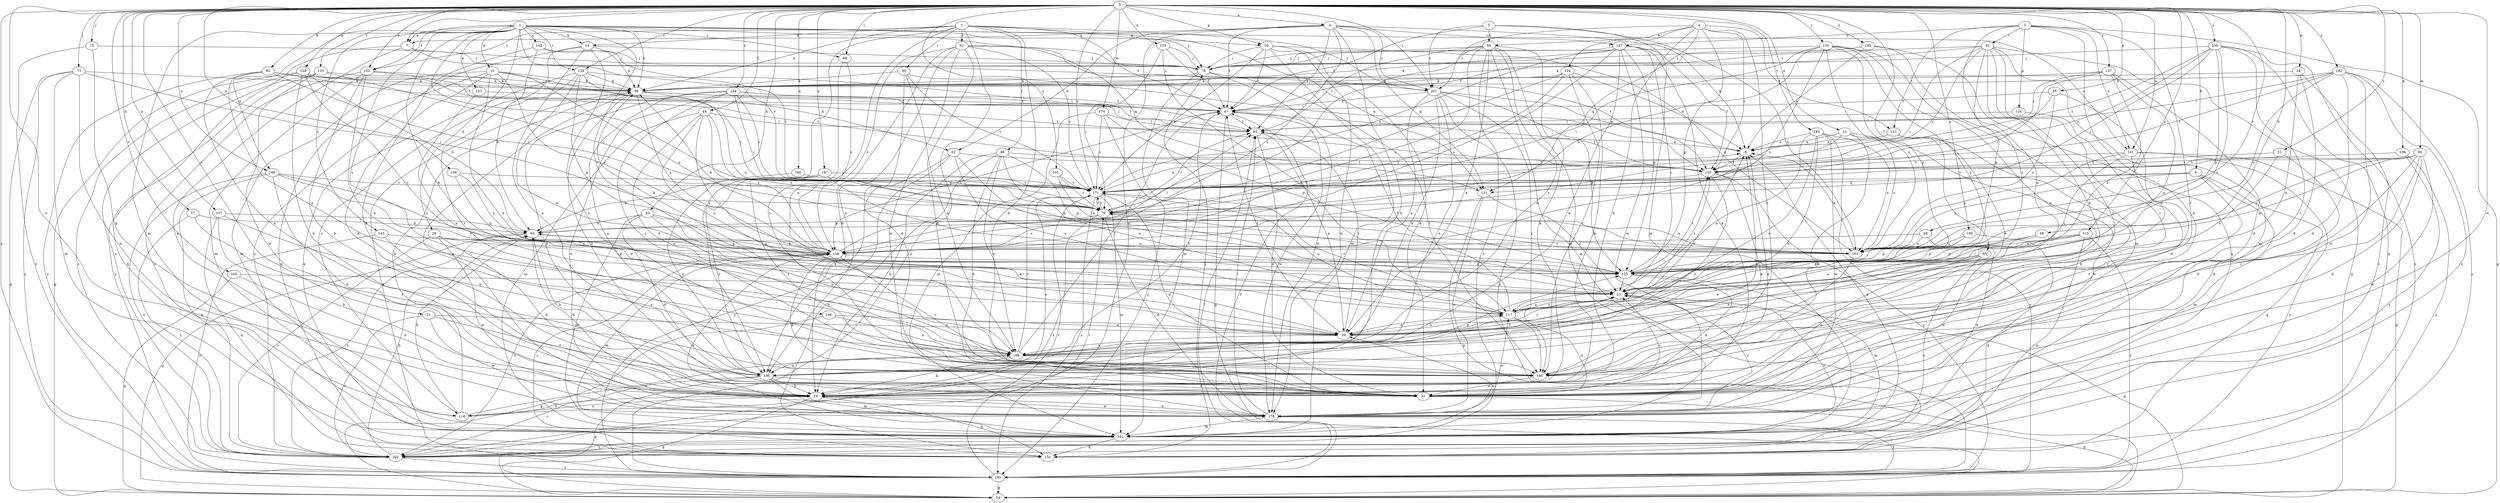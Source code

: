 strict digraph  {
0;
1;
2;
3;
4;
5;
6;
7;
8;
9;
10;
14;
16;
21;
22;
23;
28;
29;
31;
33;
35;
39;
44;
45;
47;
50;
54;
57;
58;
60;
62;
63;
68;
69;
70;
73;
75;
78;
82;
83;
86;
88;
90;
91;
92;
93;
99;
101;
104;
105;
106;
107;
108;
109;
115;
116;
117;
123;
124;
125;
131;
132;
133;
134;
137;
138;
140;
143;
145;
146;
147;
148;
149;
150;
152;
153;
154;
155;
158;
161;
163;
165;
171;
174;
178;
180;
182;
185;
186;
187;
191;
195;
199;
200;
201;
202;
0 -> 6  [label=a];
0 -> 7  [label=a];
0 -> 9  [label=b];
0 -> 21  [label=c];
0 -> 22  [label=c];
0 -> 28  [label=d];
0 -> 33  [label=e];
0 -> 35  [label=e];
0 -> 44  [label=f];
0 -> 45  [label=f];
0 -> 50  [label=g];
0 -> 57  [label=h];
0 -> 58  [label=h];
0 -> 68  [label=i];
0 -> 69  [label=i];
0 -> 73  [label=j];
0 -> 75  [label=j];
0 -> 82  [label=k];
0 -> 83  [label=k];
0 -> 99  [label=m];
0 -> 104  [label=n];
0 -> 105  [label=n];
0 -> 106  [label=n];
0 -> 107  [label=n];
0 -> 108  [label=n];
0 -> 115  [label=o];
0 -> 116  [label=o];
0 -> 133  [label=r];
0 -> 134  [label=r];
0 -> 137  [label=r];
0 -> 138  [label=r];
0 -> 149  [label=t];
0 -> 150  [label=t];
0 -> 152  [label=t];
0 -> 158  [label=u];
0 -> 161  [label=u];
0 -> 165  [label=v];
0 -> 171  [label=v];
0 -> 174  [label=w];
0 -> 178  [label=w];
0 -> 180  [label=x];
0 -> 182  [label=x];
0 -> 185  [label=x];
0 -> 187  [label=y];
0 -> 191  [label=y];
0 -> 195  [label=y];
0 -> 199  [label=z];
0 -> 200  [label=z];
0 -> 201  [label=z];
1 -> 7  [label=a];
1 -> 10  [label=b];
1 -> 14  [label=b];
1 -> 23  [label=c];
1 -> 29  [label=d];
1 -> 39  [label=e];
1 -> 50  [label=g];
1 -> 69  [label=i];
1 -> 70  [label=i];
1 -> 78  [label=j];
1 -> 86  [label=k];
1 -> 101  [label=m];
1 -> 108  [label=n];
1 -> 123  [label=p];
1 -> 131  [label=q];
1 -> 138  [label=r];
1 -> 143  [label=s];
1 -> 145  [label=s];
1 -> 146  [label=s];
1 -> 152  [label=t];
1 -> 161  [label=u];
1 -> 171  [label=v];
2 -> 14  [label=b];
2 -> 31  [label=d];
2 -> 47  [label=f];
2 -> 86  [label=k];
2 -> 88  [label=l];
2 -> 90  [label=l];
2 -> 91  [label=l];
2 -> 109  [label=n];
2 -> 131  [label=q];
2 -> 152  [label=t];
2 -> 186  [label=x];
2 -> 195  [label=y];
2 -> 201  [label=z];
3 -> 31  [label=d];
3 -> 39  [label=e];
3 -> 54  [label=g];
3 -> 92  [label=l];
3 -> 124  [label=p];
3 -> 140  [label=r];
3 -> 147  [label=s];
3 -> 153  [label=t];
3 -> 161  [label=u];
4 -> 16  [label=b];
4 -> 60  [label=h];
4 -> 125  [label=p];
4 -> 131  [label=q];
4 -> 140  [label=r];
4 -> 153  [label=t];
4 -> 154  [label=t];
4 -> 155  [label=t];
4 -> 201  [label=z];
5 -> 47  [label=f];
5 -> 60  [label=h];
5 -> 101  [label=m];
5 -> 163  [label=u];
5 -> 201  [label=z];
6 -> 7  [label=a];
6 -> 8  [label=a];
6 -> 16  [label=b];
6 -> 47  [label=f];
6 -> 62  [label=h];
6 -> 93  [label=l];
6 -> 116  [label=o];
6 -> 131  [label=q];
6 -> 147  [label=s];
6 -> 148  [label=s];
6 -> 201  [label=z];
7 -> 78  [label=j];
7 -> 116  [label=o];
7 -> 201  [label=z];
7 -> 202  [label=z];
8 -> 155  [label=t];
9 -> 101  [label=m];
9 -> 131  [label=q];
9 -> 132  [label=q];
9 -> 140  [label=r];
9 -> 163  [label=u];
9 -> 171  [label=v];
10 -> 31  [label=d];
10 -> 62  [label=h];
10 -> 86  [label=k];
10 -> 101  [label=m];
10 -> 109  [label=n];
10 -> 132  [label=q];
10 -> 148  [label=s];
10 -> 163  [label=u];
14 -> 78  [label=j];
14 -> 86  [label=k];
14 -> 116  [label=o];
14 -> 140  [label=r];
14 -> 186  [label=x];
14 -> 202  [label=z];
16 -> 8  [label=a];
16 -> 23  [label=c];
16 -> 54  [label=g];
16 -> 63  [label=h];
16 -> 116  [label=o];
16 -> 132  [label=q];
16 -> 171  [label=v];
16 -> 178  [label=w];
21 -> 39  [label=e];
21 -> 178  [label=w];
21 -> 186  [label=x];
21 -> 202  [label=z];
22 -> 23  [label=c];
22 -> 31  [label=d];
22 -> 155  [label=t];
23 -> 54  [label=g];
23 -> 86  [label=k];
23 -> 117  [label=o];
23 -> 155  [label=t];
28 -> 31  [label=d];
28 -> 86  [label=k];
28 -> 117  [label=o];
28 -> 202  [label=z];
29 -> 31  [label=d];
29 -> 125  [label=p];
29 -> 148  [label=s];
29 -> 178  [label=w];
29 -> 202  [label=z];
31 -> 54  [label=g];
33 -> 8  [label=a];
33 -> 16  [label=b];
33 -> 148  [label=s];
33 -> 163  [label=u];
33 -> 178  [label=w];
35 -> 47  [label=f];
35 -> 117  [label=o];
35 -> 163  [label=u];
35 -> 171  [label=v];
39 -> 8  [label=a];
39 -> 23  [label=c];
39 -> 47  [label=f];
39 -> 93  [label=l];
39 -> 109  [label=n];
39 -> 117  [label=o];
44 -> 23  [label=c];
44 -> 93  [label=l];
44 -> 101  [label=m];
44 -> 109  [label=n];
44 -> 117  [label=o];
44 -> 148  [label=s];
44 -> 163  [label=u];
45 -> 23  [label=c];
45 -> 31  [label=d];
45 -> 39  [label=e];
45 -> 109  [label=n];
45 -> 125  [label=p];
45 -> 202  [label=z];
47 -> 54  [label=g];
47 -> 93  [label=l];
47 -> 148  [label=s];
47 -> 155  [label=t];
47 -> 178  [label=w];
50 -> 31  [label=d];
50 -> 47  [label=f];
50 -> 78  [label=j];
50 -> 101  [label=m];
50 -> 163  [label=u];
50 -> 171  [label=v];
50 -> 178  [label=w];
57 -> 63  [label=h];
57 -> 140  [label=r];
57 -> 202  [label=z];
58 -> 125  [label=p];
58 -> 163  [label=u];
58 -> 178  [label=w];
60 -> 16  [label=b];
60 -> 39  [label=e];
60 -> 70  [label=i];
60 -> 78  [label=j];
60 -> 93  [label=l];
60 -> 101  [label=m];
60 -> 109  [label=n];
60 -> 132  [label=q];
60 -> 148  [label=s];
60 -> 202  [label=z];
62 -> 117  [label=o];
62 -> 125  [label=p];
62 -> 155  [label=t];
62 -> 186  [label=x];
62 -> 195  [label=y];
63 -> 54  [label=g];
63 -> 148  [label=s];
63 -> 163  [label=u];
63 -> 202  [label=z];
68 -> 148  [label=s];
68 -> 163  [label=u];
68 -> 178  [label=w];
69 -> 140  [label=r];
69 -> 148  [label=s];
70 -> 63  [label=h];
70 -> 93  [label=l];
70 -> 163  [label=u];
70 -> 171  [label=v];
70 -> 178  [label=w];
70 -> 202  [label=z];
73 -> 54  [label=g];
73 -> 70  [label=i];
73 -> 86  [label=k];
73 -> 101  [label=m];
73 -> 178  [label=w];
73 -> 195  [label=y];
75 -> 16  [label=b];
75 -> 78  [label=j];
75 -> 195  [label=y];
78 -> 86  [label=k];
78 -> 101  [label=m];
78 -> 140  [label=r];
78 -> 178  [label=w];
82 -> 39  [label=e];
82 -> 70  [label=i];
82 -> 86  [label=k];
82 -> 155  [label=t];
82 -> 186  [label=x];
82 -> 195  [label=y];
83 -> 31  [label=d];
83 -> 39  [label=e];
83 -> 63  [label=h];
83 -> 101  [label=m];
83 -> 109  [label=n];
83 -> 125  [label=p];
86 -> 31  [label=d];
86 -> 47  [label=f];
86 -> 93  [label=l];
86 -> 148  [label=s];
86 -> 163  [label=u];
86 -> 178  [label=w];
88 -> 16  [label=b];
88 -> 31  [label=d];
88 -> 109  [label=n];
88 -> 117  [label=o];
88 -> 125  [label=p];
88 -> 132  [label=q];
88 -> 155  [label=t];
90 -> 31  [label=d];
90 -> 86  [label=k];
90 -> 109  [label=n];
90 -> 155  [label=t];
90 -> 171  [label=v];
91 -> 16  [label=b];
91 -> 31  [label=d];
91 -> 78  [label=j];
91 -> 148  [label=s];
91 -> 155  [label=t];
91 -> 171  [label=v];
91 -> 178  [label=w];
91 -> 186  [label=x];
92 -> 54  [label=g];
92 -> 70  [label=i];
92 -> 78  [label=j];
92 -> 86  [label=k];
92 -> 101  [label=m];
92 -> 109  [label=n];
92 -> 125  [label=p];
92 -> 140  [label=r];
92 -> 171  [label=v];
92 -> 186  [label=x];
93 -> 8  [label=a];
93 -> 31  [label=d];
93 -> 39  [label=e];
99 -> 16  [label=b];
99 -> 31  [label=d];
99 -> 125  [label=p];
99 -> 140  [label=r];
99 -> 155  [label=t];
99 -> 163  [label=u];
99 -> 171  [label=v];
99 -> 178  [label=w];
101 -> 8  [label=a];
101 -> 23  [label=c];
101 -> 39  [label=e];
101 -> 132  [label=q];
101 -> 148  [label=s];
101 -> 202  [label=z];
104 -> 39  [label=e];
104 -> 148  [label=s];
104 -> 171  [label=v];
105 -> 47  [label=f];
105 -> 70  [label=i];
105 -> 78  [label=j];
105 -> 117  [label=o];
106 -> 155  [label=t];
106 -> 195  [label=y];
106 -> 202  [label=z];
107 -> 16  [label=b];
107 -> 63  [label=h];
107 -> 109  [label=n];
107 -> 132  [label=q];
108 -> 16  [label=b];
108 -> 23  [label=c];
108 -> 132  [label=q];
108 -> 148  [label=s];
108 -> 171  [label=v];
108 -> 202  [label=z];
109 -> 16  [label=b];
109 -> 23  [label=c];
109 -> 47  [label=f];
109 -> 140  [label=r];
109 -> 171  [label=v];
109 -> 186  [label=x];
115 -> 117  [label=o];
115 -> 125  [label=p];
115 -> 132  [label=q];
115 -> 148  [label=s];
115 -> 195  [label=y];
116 -> 16  [label=b];
116 -> 63  [label=h];
116 -> 86  [label=k];
116 -> 109  [label=n];
117 -> 23  [label=c];
117 -> 31  [label=d];
117 -> 39  [label=e];
117 -> 47  [label=f];
117 -> 140  [label=r];
117 -> 171  [label=v];
123 -> 47  [label=f];
123 -> 109  [label=n];
124 -> 31  [label=d];
124 -> 93  [label=l];
125 -> 23  [label=c];
125 -> 31  [label=d];
125 -> 70  [label=i];
125 -> 101  [label=m];
125 -> 155  [label=t];
131 -> 23  [label=c];
131 -> 54  [label=g];
131 -> 178  [label=w];
132 -> 78  [label=j];
132 -> 148  [label=s];
133 -> 70  [label=i];
133 -> 86  [label=k];
133 -> 132  [label=q];
133 -> 178  [label=w];
133 -> 195  [label=y];
134 -> 16  [label=b];
134 -> 47  [label=f];
134 -> 70  [label=i];
134 -> 93  [label=l];
134 -> 140  [label=r];
134 -> 171  [label=v];
134 -> 178  [label=w];
134 -> 186  [label=x];
137 -> 23  [label=c];
137 -> 31  [label=d];
137 -> 70  [label=i];
137 -> 86  [label=k];
137 -> 93  [label=l];
137 -> 117  [label=o];
138 -> 39  [label=e];
138 -> 70  [label=i];
138 -> 86  [label=k];
138 -> 93  [label=l];
138 -> 125  [label=p];
138 -> 132  [label=q];
138 -> 140  [label=r];
140 -> 31  [label=d];
143 -> 31  [label=d];
143 -> 63  [label=h];
143 -> 78  [label=j];
143 -> 171  [label=v];
145 -> 140  [label=r];
145 -> 148  [label=s];
145 -> 195  [label=y];
146 -> 39  [label=e];
146 -> 54  [label=g];
146 -> 109  [label=n];
147 -> 23  [label=c];
147 -> 31  [label=d];
147 -> 78  [label=j];
147 -> 86  [label=k];
147 -> 125  [label=p];
147 -> 148  [label=s];
147 -> 155  [label=t];
147 -> 171  [label=v];
147 -> 178  [label=w];
147 -> 186  [label=x];
148 -> 31  [label=d];
148 -> 63  [label=h];
148 -> 86  [label=k];
148 -> 93  [label=l];
148 -> 101  [label=m];
148 -> 125  [label=p];
148 -> 140  [label=r];
148 -> 202  [label=z];
149 -> 8  [label=a];
149 -> 39  [label=e];
149 -> 109  [label=n];
149 -> 117  [label=o];
149 -> 163  [label=u];
149 -> 178  [label=w];
149 -> 195  [label=y];
150 -> 23  [label=c];
150 -> 63  [label=h];
150 -> 70  [label=i];
150 -> 78  [label=j];
150 -> 101  [label=m];
150 -> 109  [label=n];
150 -> 125  [label=p];
150 -> 148  [label=s];
150 -> 163  [label=u];
152 -> 16  [label=b];
152 -> 86  [label=k];
152 -> 101  [label=m];
152 -> 109  [label=n];
152 -> 155  [label=t];
152 -> 202  [label=z];
153 -> 8  [label=a];
153 -> 16  [label=b];
153 -> 39  [label=e];
154 -> 8  [label=a];
154 -> 16  [label=b];
154 -> 70  [label=i];
154 -> 86  [label=k];
154 -> 140  [label=r];
154 -> 148  [label=s];
155 -> 140  [label=r];
155 -> 171  [label=v];
155 -> 186  [label=x];
155 -> 195  [label=y];
158 -> 16  [label=b];
158 -> 23  [label=c];
158 -> 47  [label=f];
158 -> 54  [label=g];
158 -> 63  [label=h];
158 -> 86  [label=k];
158 -> 202  [label=z];
161 -> 23  [label=c];
161 -> 54  [label=g];
161 -> 140  [label=r];
161 -> 155  [label=t];
161 -> 163  [label=u];
161 -> 195  [label=y];
163 -> 8  [label=a];
163 -> 140  [label=r];
165 -> 16  [label=b];
165 -> 23  [label=c];
165 -> 54  [label=g];
171 -> 8  [label=a];
171 -> 31  [label=d];
171 -> 70  [label=i];
171 -> 101  [label=m];
171 -> 117  [label=o];
171 -> 195  [label=y];
174 -> 93  [label=l];
174 -> 101  [label=m];
174 -> 125  [label=p];
174 -> 171  [label=v];
174 -> 195  [label=y];
178 -> 16  [label=b];
178 -> 23  [label=c];
178 -> 93  [label=l];
178 -> 101  [label=m];
178 -> 117  [label=o];
178 -> 195  [label=y];
180 -> 171  [label=v];
180 -> 186  [label=x];
182 -> 31  [label=d];
182 -> 86  [label=k];
182 -> 93  [label=l];
182 -> 155  [label=t];
182 -> 163  [label=u];
182 -> 178  [label=w];
182 -> 195  [label=y];
182 -> 202  [label=z];
185 -> 8  [label=a];
185 -> 23  [label=c];
185 -> 47  [label=f];
185 -> 78  [label=j];
185 -> 132  [label=q];
186 -> 8  [label=a];
186 -> 16  [label=b];
186 -> 31  [label=d];
186 -> 47  [label=f];
186 -> 54  [label=g];
186 -> 63  [label=h];
186 -> 101  [label=m];
186 -> 125  [label=p];
186 -> 202  [label=z];
187 -> 23  [label=c];
187 -> 63  [label=h];
187 -> 140  [label=r];
187 -> 171  [label=v];
187 -> 186  [label=x];
191 -> 70  [label=i];
191 -> 163  [label=u];
191 -> 171  [label=v];
195 -> 47  [label=f];
195 -> 54  [label=g];
195 -> 86  [label=k];
195 -> 93  [label=l];
195 -> 171  [label=v];
199 -> 125  [label=p];
199 -> 132  [label=q];
199 -> 163  [label=u];
200 -> 23  [label=c];
200 -> 70  [label=i];
200 -> 78  [label=j];
200 -> 125  [label=p];
200 -> 132  [label=q];
200 -> 140  [label=r];
200 -> 155  [label=t];
200 -> 171  [label=v];
200 -> 195  [label=y];
201 -> 8  [label=a];
201 -> 39  [label=e];
201 -> 47  [label=f];
201 -> 109  [label=n];
201 -> 125  [label=p];
201 -> 140  [label=r];
201 -> 186  [label=x];
201 -> 195  [label=y];
202 -> 63  [label=h];
202 -> 70  [label=i];
202 -> 195  [label=y];
}
